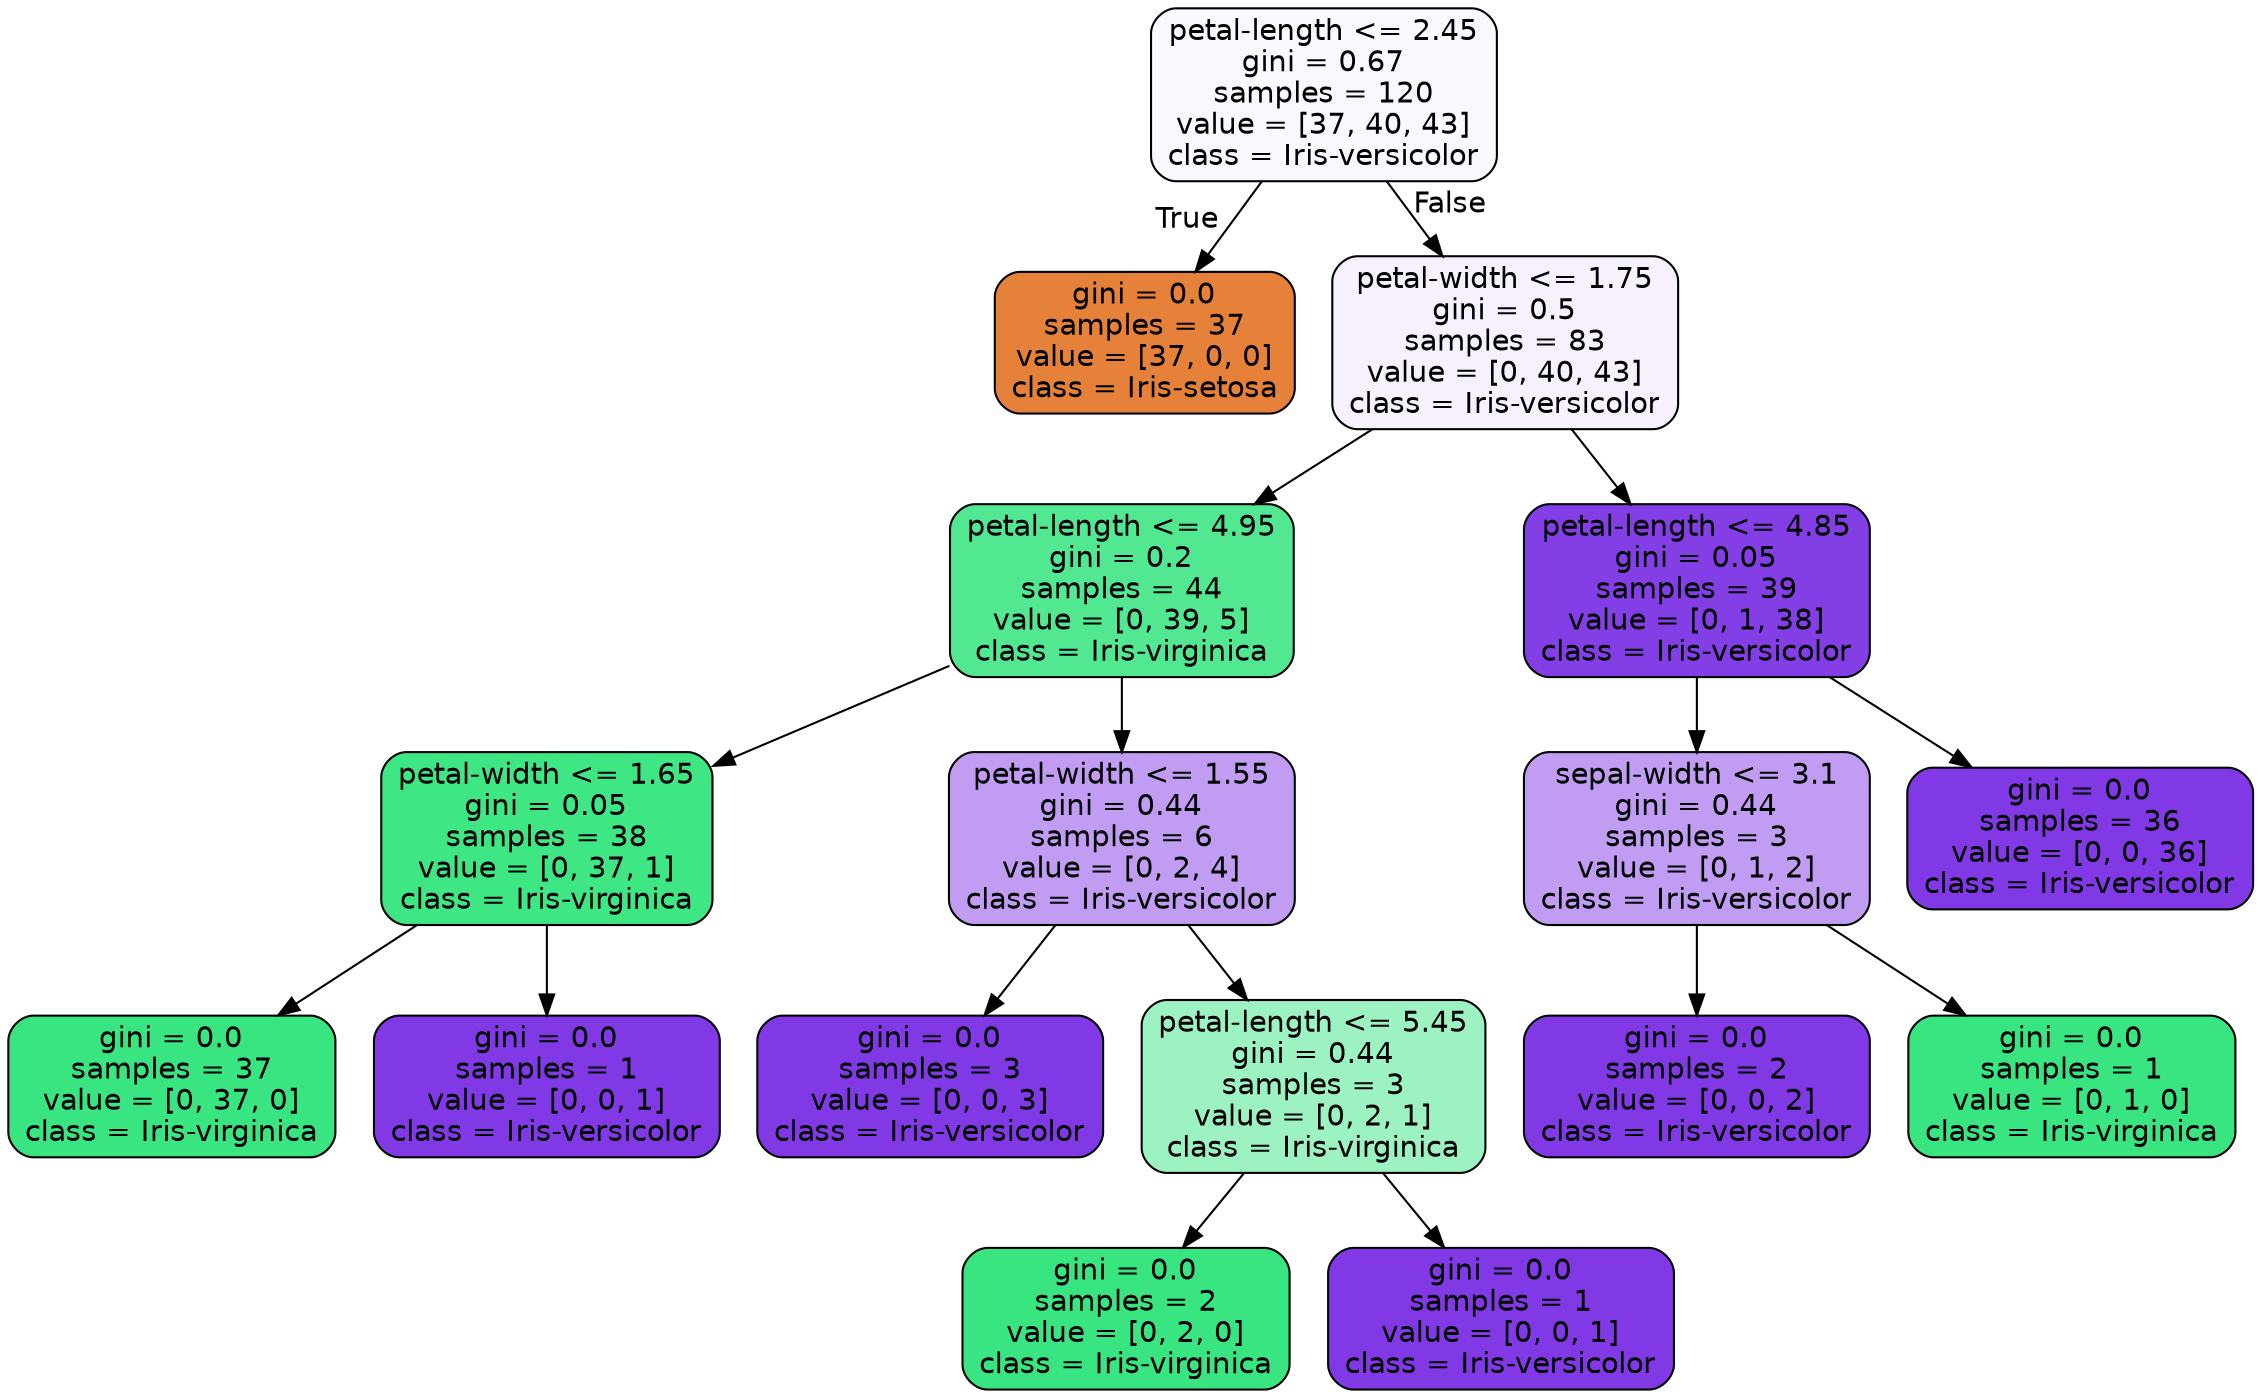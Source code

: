 digraph Tree {
node [shape=box, style="filled, rounded", color="black", fontname="helvetica"] ;
edge [fontname="helvetica"] ;
0 [label="petal-length <= 2.45\ngini = 0.67\nsamples = 120\nvalue = [37, 40, 43]\nclass = Iris-versicolor", fillcolor="#faf8fe"] ;
1 [label="gini = 0.0\nsamples = 37\nvalue = [37, 0, 0]\nclass = Iris-setosa", fillcolor="#e58139"] ;
0 -> 1 [labeldistance=2.5, labelangle=45, headlabel="True"] ;
2 [label="petal-width <= 1.75\ngini = 0.5\nsamples = 83\nvalue = [0, 40, 43]\nclass = Iris-versicolor", fillcolor="#f6f1fd"] ;
0 -> 2 [labeldistance=2.5, labelangle=-45, headlabel="False"] ;
3 [label="petal-length <= 4.95\ngini = 0.2\nsamples = 44\nvalue = [0, 39, 5]\nclass = Iris-virginica", fillcolor="#52e891"] ;
2 -> 3 ;
4 [label="petal-width <= 1.65\ngini = 0.05\nsamples = 38\nvalue = [0, 37, 1]\nclass = Iris-virginica", fillcolor="#3ee684"] ;
3 -> 4 ;
5 [label="gini = 0.0\nsamples = 37\nvalue = [0, 37, 0]\nclass = Iris-virginica", fillcolor="#39e581"] ;
4 -> 5 ;
6 [label="gini = 0.0\nsamples = 1\nvalue = [0, 0, 1]\nclass = Iris-versicolor", fillcolor="#8139e5"] ;
4 -> 6 ;
7 [label="petal-width <= 1.55\ngini = 0.44\nsamples = 6\nvalue = [0, 2, 4]\nclass = Iris-versicolor", fillcolor="#c09cf2"] ;
3 -> 7 ;
8 [label="gini = 0.0\nsamples = 3\nvalue = [0, 0, 3]\nclass = Iris-versicolor", fillcolor="#8139e5"] ;
7 -> 8 ;
9 [label="petal-length <= 5.45\ngini = 0.44\nsamples = 3\nvalue = [0, 2, 1]\nclass = Iris-virginica", fillcolor="#9cf2c0"] ;
7 -> 9 ;
10 [label="gini = 0.0\nsamples = 2\nvalue = [0, 2, 0]\nclass = Iris-virginica", fillcolor="#39e581"] ;
9 -> 10 ;
11 [label="gini = 0.0\nsamples = 1\nvalue = [0, 0, 1]\nclass = Iris-versicolor", fillcolor="#8139e5"] ;
9 -> 11 ;
12 [label="petal-length <= 4.85\ngini = 0.05\nsamples = 39\nvalue = [0, 1, 38]\nclass = Iris-versicolor", fillcolor="#843ee6"] ;
2 -> 12 ;
13 [label="sepal-width <= 3.1\ngini = 0.44\nsamples = 3\nvalue = [0, 1, 2]\nclass = Iris-versicolor", fillcolor="#c09cf2"] ;
12 -> 13 ;
14 [label="gini = 0.0\nsamples = 2\nvalue = [0, 0, 2]\nclass = Iris-versicolor", fillcolor="#8139e5"] ;
13 -> 14 ;
15 [label="gini = 0.0\nsamples = 1\nvalue = [0, 1, 0]\nclass = Iris-virginica", fillcolor="#39e581"] ;
13 -> 15 ;
16 [label="gini = 0.0\nsamples = 36\nvalue = [0, 0, 36]\nclass = Iris-versicolor", fillcolor="#8139e5"] ;
12 -> 16 ;
}